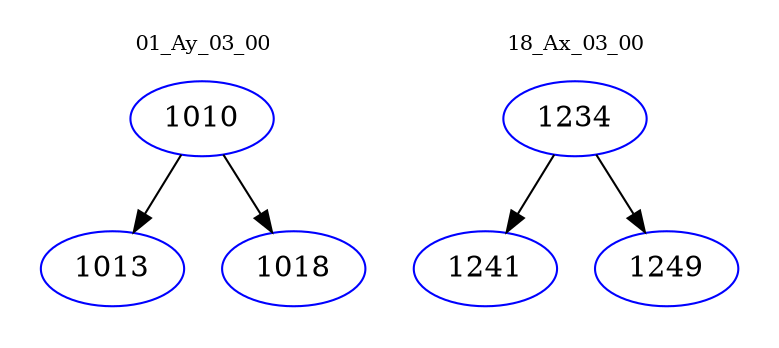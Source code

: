 digraph{
subgraph cluster_0 {
color = white
label = "01_Ay_03_00";
fontsize=10;
T0_1010 [label="1010", color="blue"]
T0_1010 -> T0_1013 [color="black"]
T0_1013 [label="1013", color="blue"]
T0_1010 -> T0_1018 [color="black"]
T0_1018 [label="1018", color="blue"]
}
subgraph cluster_1 {
color = white
label = "18_Ax_03_00";
fontsize=10;
T1_1234 [label="1234", color="blue"]
T1_1234 -> T1_1241 [color="black"]
T1_1241 [label="1241", color="blue"]
T1_1234 -> T1_1249 [color="black"]
T1_1249 [label="1249", color="blue"]
}
}
